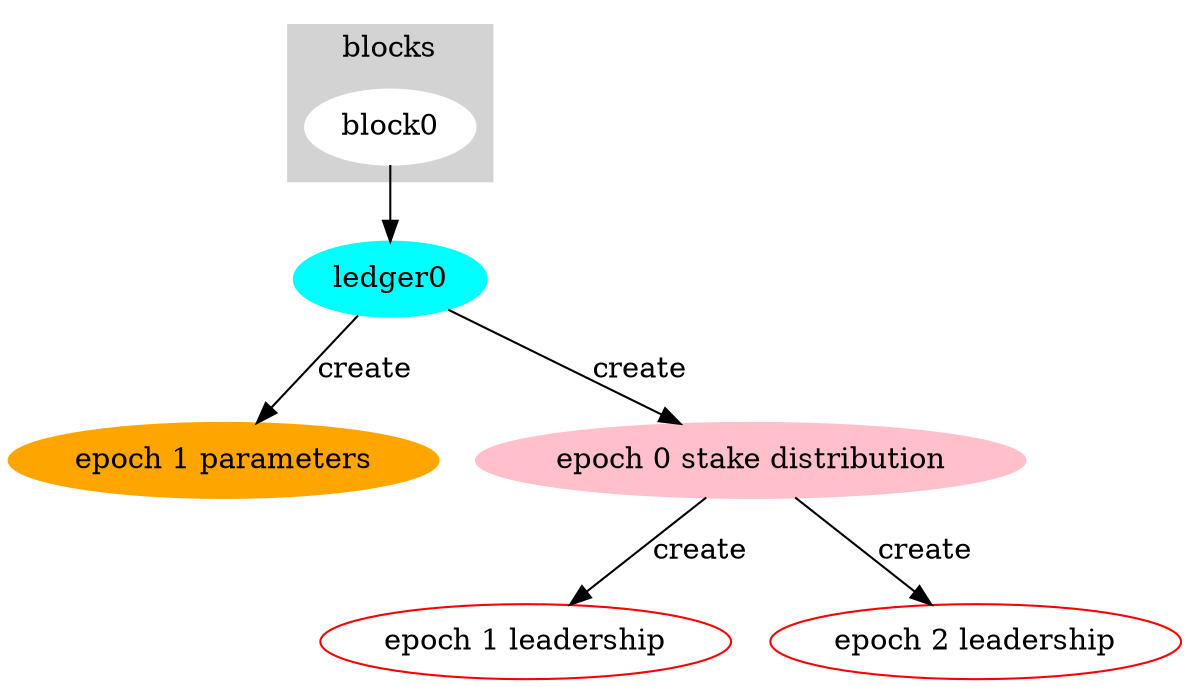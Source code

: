 digraph G {
    subgraph cluster_0 {
        style = filled;
        color = lightgrey;
        node [ style = filled; color = white ];
        "block0";
        label = "blocks";
    }

    subgraph cluster_1 {
        node [style = filled, color = cyan ];
        "ledger0";
        color = none;
    }

    subgraph parameters {
        node [style = filled, color = orange ];
        "epoch 1 parameters";
        color = none;
    }

    subgraph stake {
        node [style = filled, color = pink ];
        "epoch 0 stake distribution" ;
        color = none;
    }

    subgraph leadership {
        node [ color = red ];
        "epoch 1 leadership" ; "epoch 2 leadership";
        color = none;
    }

    "ledger0" -> "epoch 1 parameters" [ label = "create" ];

    "ledger0" -> "epoch 0 stake distribution" [ label = "create" ];

    "epoch 0 stake distribution" -> "epoch 1 leadership" [ label = "create" ];
    "epoch 0 stake distribution" -> "epoch 2 leadership" [ label = "create" ];

    "block0" -> "ledger0";
}
